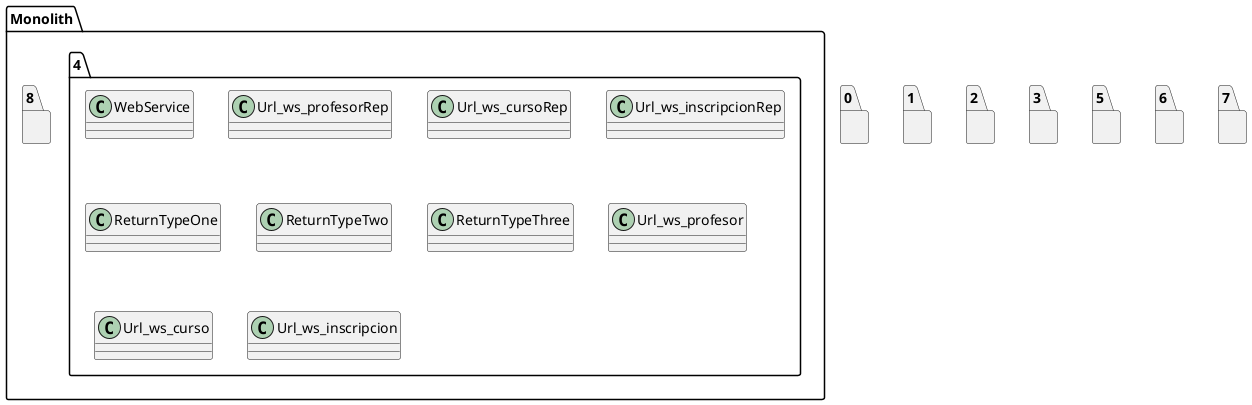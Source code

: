 @startuml
package "Monolith" {
package "4"{
class WebService
class Url_ws_profesorRep
class Url_ws_cursoRep
class Url_ws_inscripcionRep
class ReturnTypeOne
class ReturnTypeTwo
class ReturnTypeThree
class Url_ws_profesor
class Url_ws_curso
class Url_ws_inscripcion
}
package "8"{
}
}
package "0"{
}
package "1"{
}
package "2"{
}
package "3"{
}
package "5"{
}
package "6"{
}
package "7"{
}
@enduml